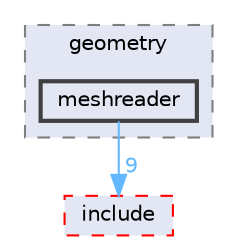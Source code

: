 digraph "Common/src/geometry/meshreader"
{
 // LATEX_PDF_SIZE
  bgcolor="transparent";
  edge [fontname=Helvetica,fontsize=10,labelfontname=Helvetica,labelfontsize=10];
  node [fontname=Helvetica,fontsize=10,shape=box,height=0.2,width=0.4];
  compound=true
  subgraph clusterdir_97bb17c0245c58f47f6073f38444f0fc {
    graph [ bgcolor="#e3e7f4", pencolor="grey50", label="geometry", fontname=Helvetica,fontsize=10 style="filled,dashed", URL="dir_97bb17c0245c58f47f6073f38444f0fc.html",tooltip=""]
  dir_116575717f697857cadb8c505fe51aa9 [label="meshreader", fillcolor="#e3e7f4", color="grey25", style="filled,bold", URL="dir_116575717f697857cadb8c505fe51aa9.html",tooltip=""];
  }
  dir_92cb2900980f09bf257878861626e98f [label="include", fillcolor="#e3e7f4", color="red", style="filled,dashed", URL="dir_92cb2900980f09bf257878861626e98f.html",tooltip=""];
  dir_116575717f697857cadb8c505fe51aa9->dir_92cb2900980f09bf257878861626e98f [headlabel="9", labeldistance=1.5 headhref="dir_000064_000046.html" href="dir_000064_000046.html" color="steelblue1" fontcolor="steelblue1"];
}
